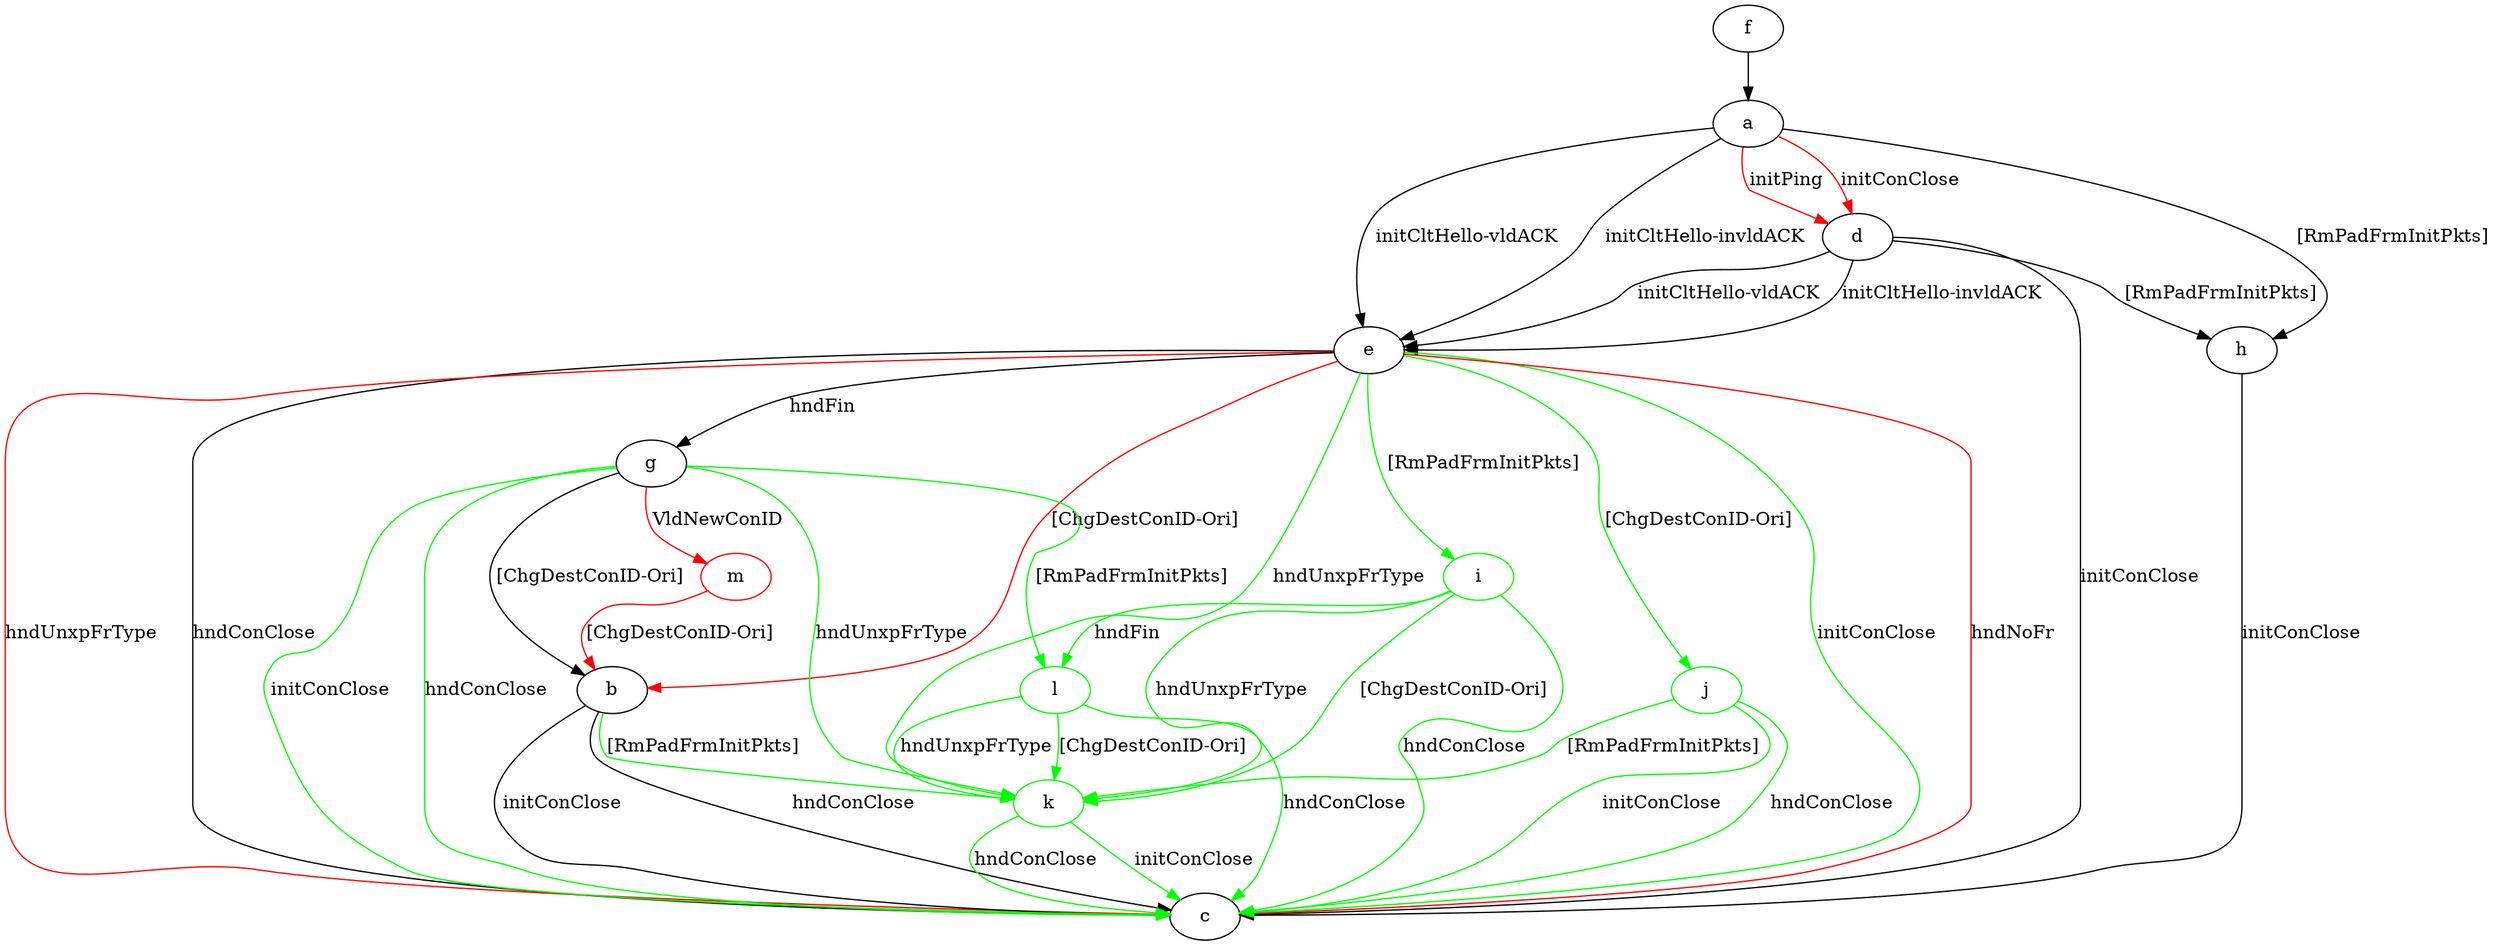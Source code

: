digraph "" {
	a -> d	[key=0,
		color=red,
		label="initPing "];
	a -> d	[key=1,
		color=red,
		label="initConClose "];
	a -> e	[key=0,
		label="initCltHello-vldACK "];
	a -> e	[key=1,
		label="initCltHello-invldACK "];
	a -> h	[key=0,
		label="[RmPadFrmInitPkts] "];
	b -> c	[key=0,
		label="initConClose "];
	b -> c	[key=1,
		label="hndConClose "];
	k	[color=green];
	b -> k	[key=0,
		color=green,
		label="[RmPadFrmInitPkts] "];
	d -> c	[key=0,
		label="initConClose "];
	d -> e	[key=0,
		label="initCltHello-vldACK "];
	d -> e	[key=1,
		label="initCltHello-invldACK "];
	d -> h	[key=0,
		label="[RmPadFrmInitPkts] "];
	e -> b	[key=0,
		color=red,
		label="[ChgDestConID-Ori] "];
	e -> c	[key=0,
		label="hndConClose "];
	e -> c	[key=1,
		color=green,
		label="initConClose "];
	e -> c	[key=2,
		color=red,
		label="hndNoFr "];
	e -> c	[key=3,
		color=red,
		label="hndUnxpFrType "];
	e -> g	[key=0,
		label="hndFin "];
	i	[color=green];
	e -> i	[key=0,
		color=green,
		label="[RmPadFrmInitPkts] "];
	j	[color=green];
	e -> j	[key=0,
		color=green,
		label="[ChgDestConID-Ori] "];
	e -> k	[key=0,
		color=green,
		label="hndUnxpFrType "];
	f -> a	[key=0];
	g -> b	[key=0,
		label="[ChgDestConID-Ori] "];
	g -> c	[key=0,
		color=green,
		label="initConClose "];
	g -> c	[key=1,
		color=green,
		label="hndConClose "];
	g -> k	[key=0,
		color=green,
		label="hndUnxpFrType "];
	l	[color=green];
	g -> l	[key=0,
		color=green,
		label="[RmPadFrmInitPkts] "];
	m	[color=red];
	g -> m	[key=0,
		color=red,
		label="VldNewConID "];
	h -> c	[key=0,
		label="initConClose "];
	i -> c	[key=0,
		color=green,
		label="hndConClose "];
	i -> k	[key=0,
		color=green,
		label="hndUnxpFrType "];
	i -> k	[key=1,
		color=green,
		label="[ChgDestConID-Ori] "];
	i -> l	[key=0,
		color=green,
		label="hndFin "];
	j -> c	[key=0,
		color=green,
		label="initConClose "];
	j -> c	[key=1,
		color=green,
		label="hndConClose "];
	j -> k	[key=0,
		color=green,
		label="[RmPadFrmInitPkts] "];
	k -> c	[key=0,
		color=green,
		label="initConClose "];
	k -> c	[key=1,
		color=green,
		label="hndConClose "];
	l -> c	[key=0,
		color=green,
		label="hndConClose "];
	l -> k	[key=0,
		color=green,
		label="hndUnxpFrType "];
	l -> k	[key=1,
		color=green,
		label="[ChgDestConID-Ori] "];
	m -> b	[key=0,
		color=red,
		label="[ChgDestConID-Ori] "];
}
